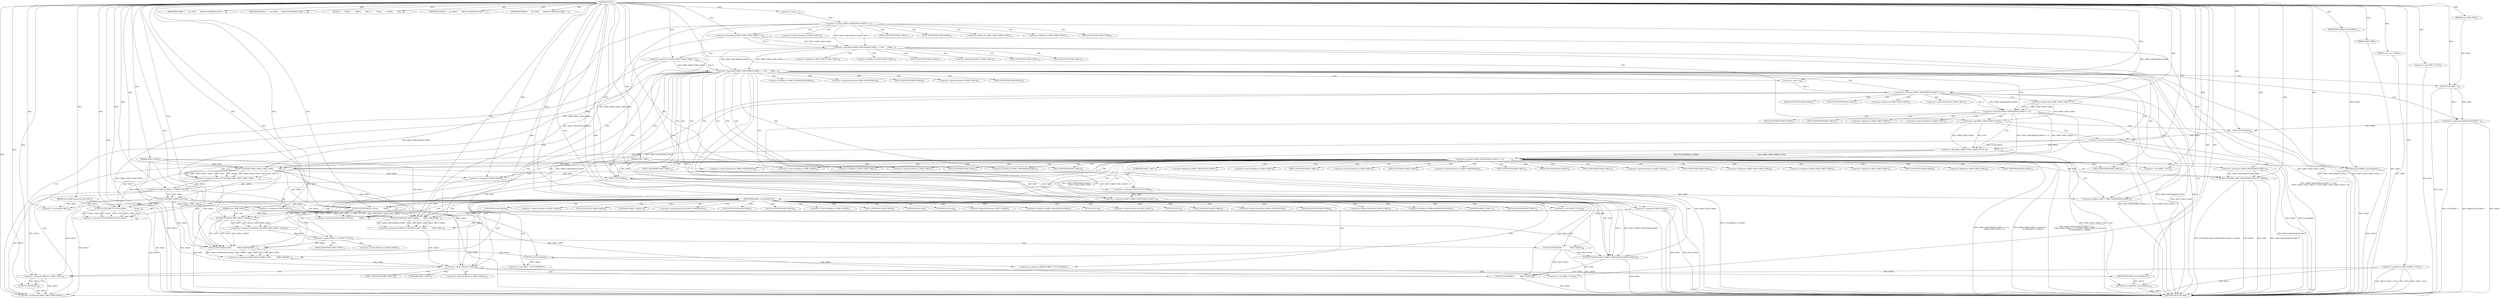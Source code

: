 digraph "FUN1" {  
"8" [label = <(METHOD,FUN1)<SUB>1</SUB>> ]
"294" [label = <(METHOD_RETURN,VAR1)<SUB>1</SUB>> ]
"9" [label = <(PARAM,VAR2 *VAR3)<SUB>1</SUB>> ]
"10" [label = <(PARAM,const VAR4 *VAR5)<SUB>2</SUB>> ]
"11" [label = <(PARAM,const VAR6 *VAR7)<SUB>2</SUB>> ]
"12" [label = <(PARAM,VAR8* VAR9)<SUB>2</SUB>> ]
"13" [label = <(PARAM,const size_t VAR10)<SUB>3</SUB>> ]
"14" [label = <(PARAM,const PSDCompressionType VAR11)<SUB>3</SUB>> ]
"15" [label = <(PARAM,VAR12 *VAR13)<SUB>4</SUB>> ]
"21" [label = <(&lt;operator&gt;.assignment,VAR14=VAR3)<SUB>16</SUB>> ]
"24" [label = <(&lt;operator&gt;.assignment,VAR15=(VAR2 *) NULL)<SUB>17</SUB>> ]
"148" [label = <(&lt;operator&gt;.assignment,VAR17=FUN7(VAR3))<SUB>54</SUB>> ]
"152" [label = <(&lt;operator&gt;.assignment,VAR18=VAR26)<SUB>55</SUB>> ]
"251" [label = <(FUN4,FUN4(VAR3,VAR17+VAR9-&gt;VAR19[VAR10].VAR27-2,VAR43))<SUB>94</SUB>> ]
"285" [label = <(&lt;operator&gt;.assignment,VAR9-&gt;VAR15.VAR3=VAR15)<SUB>102</SUB>> ]
"292" [label = <(RETURN,return(VAR18);,return(VAR18);)<SUB>103</SUB>> ]
"30" [label = <(&lt;operator&gt;.logicalAnd,(VAR9-&gt;VAR19[VAR10].VAR20 &lt; -1) &amp;&amp;
      (VAR9-...)<SUB>18</SUB>> ]
"156" [label = <(IDENTIFIER,VAR11,switch(VAR11))<SUB>56</SUB>> ]
"266" [label = <(&lt;operator&gt;.equals,VAR18 == VAR26)<SUB>95</SUB>> ]
"293" [label = <(IDENTIFIER,VAR18,return(VAR18);)<SUB>103</SUB>> ]
"26" [label = <(&lt;operator&gt;.cast,(VAR2 *) NULL)<SUB>17</SUB>> ]
"62" [label = <(&lt;operator&gt;.assignment,VAR24=FUN2(VAR5,&quot;&quot;))<SUB>25</SUB>> ]
"114" [label = <(&lt;operator&gt;.assignment,VAR15=FUN5(VAR3,VAR9-&gt;VAR15.VAR21.VAR22,
      ...)<SUB>45</SUB>> ]
"150" [label = <(FUN7,FUN7(VAR3))<SUB>54</SUB>> ]
"159" [label = <(IDENTIFIER,VAR31,{
    case VAR31:
      VAR18=FUN8(VAR14,VAR7-&gt;...)<SUB>58</SUB>> ]
"160" [label = <(&lt;operator&gt;.assignment,VAR18=FUN8(VAR14,VAR7-&gt;VAR32,
        VAR9-&gt;VAR...)<SUB>59</SUB>> ]
"177" [label = <(IDENTIFIER,VAR33,{
    case VAR31:
      VAR18=FUN8(VAR14,VAR7-&gt;...)<SUB>62</SUB>> ]
"178" [label = <(BLOCK,{
        VAR16
          *VAR34;

        VAR3...,{
        VAR16
          *VAR34;

        VAR3...)<SUB>63</SUB>> ]
"223" [label = <(IDENTIFIER,VAR38,{
    case VAR31:
      VAR18=FUN8(VAR14,VAR7-&gt;...)<SUB>76</SUB>> ]
"225" [label = <(IDENTIFIER,VAR39,{
    case VAR31:
      VAR18=FUN8(VAR14,VAR7-&gt;...)<SUB>77</SUB>> ]
"226" [label = <(&lt;operator&gt;.cast,(void) FUN14(VAR13,FUN15(),
          VAR41,&quot;&quot;,...)<SUB>83</SUB>> ]
"239" [label = <(&lt;operator&gt;.cast,(void) FUN14(VAR13,FUN15(),VAR42,
        &quot;&quot;,&quot;&quot;...)<SUB>89</SUB>> ]
"253" [label = <(&lt;operator&gt;.subtraction,VAR17+VAR9-&gt;VAR19[VAR10].VAR27-2)<SUB>94</SUB>> ]
"279" [label = <(FUN10,FUN10(VAR44,&quot;&quot;,
        VAR3-&gt;VAR37))<SUB>99</SUB>> ]
"31" [label = <(&lt;operator&gt;.logicalAnd,(VAR9-&gt;VAR19[VAR10].VAR20 &lt; -1) &amp;&amp;
      (VAR9-...)<SUB>18</SUB>> ]
"51" [label = <(&lt;operator&gt;.greaterThan,VAR9-&gt;VAR15.VAR21.VAR23 &gt; 0)<SUB>19</SUB>> ]
"68" [label = <(&lt;operator&gt;.logicalOr,(VAR9-&gt;VAR19[VAR10].VAR20 != -2) ||
           ...)<SUB>26</SUB>> ]
"135" [label = <(&lt;operator&gt;.notEquals,VAR15 != (VAR2 *) NULL)<SUB>47</SUB>> ]
"180" [label = <(&lt;operator&gt;.assignment,VAR34=FUN9(VAR14,VAR7,VAR14-&gt;VAR35))<SUB>67</SUB>> ]
"201" [label = <(&lt;operator&gt;.assignment,VAR18=FUN11(VAR14,VAR7,
          VAR9-&gt;VAR19[V...)<SUB>71</SUB>> ]
"215" [label = <(&lt;operator&gt;.assignment,VAR34=(VAR16 *) FUN12(VAR34))<SUB>73</SUB>> ]
"254" [label = <(&lt;operator&gt;.addition,VAR17+VAR9-&gt;VAR19[VAR10].VAR27)<SUB>94</SUB>> ]
"271" [label = <(&lt;operator&gt;.notEquals,VAR15 != (VAR2 *) NULL)<SUB>97</SUB>> ]
"32" [label = <(&lt;operator&gt;.lessThan,VAR9-&gt;VAR19[VAR10].VAR20 &lt; -1)<SUB>18</SUB>> ]
"42" [label = <(&lt;operator&gt;.greaterThan,VAR9-&gt;VAR15.VAR21.VAR22 &gt; 0)<SUB>19</SUB>> ]
"64" [label = <(FUN2,FUN2(VAR5,&quot;&quot;))<SUB>25</SUB>> ]
"100" [label = <(FUN4,FUN4(VAR3,VAR9-&gt;VAR19[VAR10].VAR27-2,VAR28))<SUB>32</SUB>> ]
"112" [label = <(RETURN,return(VAR29);,return(VAR29);)<SUB>34</SUB>> ]
"116" [label = <(FUN5,FUN5(VAR3,VAR9-&gt;VAR15.VAR21.VAR22,
         VAR...)<SUB>45</SUB>> ]
"141" [label = <(FUN6,FUN6(VAR15,VAR30,VAR13))<SUB>49</SUB>> ]
"145" [label = <(&lt;operator&gt;.assignment,VAR14=VAR15)<SUB>50</SUB>> ]
"162" [label = <(FUN8,FUN8(VAR14,VAR7-&gt;VAR32,
        VAR9-&gt;VAR19[VAR...)<SUB>59</SUB>> ]
"189" [label = <(&lt;operator&gt;.equals,VAR34 == (VAR16 *) NULL)<SUB>68</SUB>> ]
"228" [label = <(FUN14,FUN14(VAR13,FUN15(),
          VAR41,&quot;&quot;,
      ...)<SUB>83</SUB>> ]
"241" [label = <(FUN14,FUN14(VAR13,FUN15(),VAR42,
        &quot;&quot;,&quot;&quot;,(doubl...)<SUB>89</SUB>> ]
"277" [label = <(FUN16,FUN16(VAR15))<SUB>98</SUB>> ]
"40" [label = <(&lt;operator&gt;.minus,-1)<SUB>18</SUB>> ]
"69" [label = <(&lt;operator&gt;.logicalOr,(VAR9-&gt;VAR19[VAR10].VAR20 != -2) ||
           ...)<SUB>26</SUB>> ]
"87" [label = <(&lt;operator&gt;.logicalAnd,(VAR9-&gt;VAR15.VAR25 &amp; 0x02) &amp;&amp;
            (FUN3...)<SUB>27</SUB>> ]
"113" [label = <(IDENTIFIER,VAR29,return(VAR29);)<SUB>34</SUB>> ]
"137" [label = <(&lt;operator&gt;.cast,(VAR2 *) NULL)<SUB>47</SUB>> ]
"182" [label = <(FUN9,FUN9(VAR14,VAR7,VAR14-&gt;VAR35))<SUB>67</SUB>> ]
"195" [label = <(FUN10,FUN10(VAR36,&quot;&quot;,
            VAR3-&gt;VAR37))<SUB>69</SUB>> ]
"203" [label = <(FUN11,FUN11(VAR14,VAR7,
          VAR9-&gt;VAR19[VAR10]....)<SUB>71</SUB>> ]
"217" [label = <(&lt;operator&gt;.cast,(VAR16 *) FUN12(VAR34))<SUB>73</SUB>> ]
"247" [label = <(&lt;operator&gt;.cast,(double) VAR11)<SUB>90</SUB>> ]
"273" [label = <(&lt;operator&gt;.cast,(VAR2 *) NULL)<SUB>97</SUB>> ]
"70" [label = <(&lt;operator&gt;.notEquals,VAR9-&gt;VAR19[VAR10].VAR20 != -2)<SUB>26</SUB>> ]
"80" [label = <(&lt;operator&gt;.greaterThan,VAR9-&gt;VAR15.VAR25 &gt; 2)<SUB>27</SUB>> ]
"88" [label = <(&lt;operator&gt;.and,VAR9-&gt;VAR15.VAR25 &amp; 0x02)<SUB>27</SUB>> ]
"95" [label = <(&lt;operator&gt;.equals,FUN3(VAR24) == VAR26)<SUB>28</SUB>> ]
"102" [label = <(&lt;operator&gt;.subtraction,VAR9-&gt;VAR19[VAR10].VAR27-2)<SUB>32</SUB>> ]
"191" [label = <(&lt;operator&gt;.cast,(VAR16 *) NULL)<SUB>68</SUB>> ]
"219" [label = <(FUN12,FUN12(VAR34))<SUB>73</SUB>> ]
"78" [label = <(&lt;operator&gt;.minus,-2)<SUB>26</SUB>> ]
"96" [label = <(FUN3,FUN3(VAR24))<SUB>28</SUB>> ]
"286" [label = <(&lt;operator&gt;.fieldAccess,VAR9-&gt;VAR15.VAR3)<SUB>102</SUB>> ]
"287" [label = <(&lt;operator&gt;.indirectFieldAccess,VAR9-&gt;VAR15)<SUB>102</SUB>> ]
"290" [label = <(FIELD_IDENTIFIER,VAR3,VAR3)<SUB>102</SUB>> ]
"52" [label = <(&lt;operator&gt;.fieldAccess,VAR9-&gt;VAR15.VAR21.VAR23)<SUB>19</SUB>> ]
"227" [label = <(UNKNOWN,void,void)<SUB>83</SUB>> ]
"240" [label = <(UNKNOWN,void,void)<SUB>89</SUB>> ]
"256" [label = <(&lt;operator&gt;.fieldAccess,VAR9-&gt;VAR19[VAR10].VAR27)<SUB>94</SUB>> ]
"282" [label = <(&lt;operator&gt;.indirectFieldAccess,VAR3-&gt;VAR37)<SUB>100</SUB>> ]
"289" [label = <(FIELD_IDENTIFIER,VAR15,VAR15)<SUB>102</SUB>> ]
"43" [label = <(&lt;operator&gt;.fieldAccess,VAR9-&gt;VAR15.VAR21.VAR22)<SUB>19</SUB>> ]
"53" [label = <(&lt;operator&gt;.fieldAccess,VAR9-&gt;VAR15.VAR21)<SUB>19</SUB>> ]
"58" [label = <(FIELD_IDENTIFIER,VAR23,VAR23)<SUB>19</SUB>> ]
"118" [label = <(&lt;operator&gt;.fieldAccess,VAR9-&gt;VAR15.VAR21.VAR22)<SUB>45</SUB>> ]
"125" [label = <(&lt;operator&gt;.fieldAccess,VAR9-&gt;VAR15.VAR21.VAR23)<SUB>46</SUB>> ]
"164" [label = <(&lt;operator&gt;.indirectFieldAccess,VAR7-&gt;VAR32)<SUB>59</SUB>> ]
"167" [label = <(&lt;operator&gt;.fieldAccess,VAR9-&gt;VAR19[VAR10].VAR20)<SUB>60</SUB>> ]
"230" [label = <(FUN15,FUN15())<SUB>83</SUB>> ]
"234" [label = <(&lt;operator&gt;.indirectFieldAccess,VAR3-&gt;VAR37)<SUB>85</SUB>> ]
"243" [label = <(FUN15,FUN15())<SUB>89</SUB>> ]
"257" [label = <(&lt;operator&gt;.indirectIndexAccess,VAR9-&gt;VAR19[VAR10])<SUB>94</SUB>> ]
"262" [label = <(FIELD_IDENTIFIER,VAR27,VAR27)<SUB>94</SUB>> ]
"284" [label = <(FIELD_IDENTIFIER,VAR37,VAR37)<SUB>100</SUB>> ]
"44" [label = <(&lt;operator&gt;.fieldAccess,VAR9-&gt;VAR15.VAR21)<SUB>19</SUB>> ]
"49" [label = <(FIELD_IDENTIFIER,VAR22,VAR22)<SUB>19</SUB>> ]
"54" [label = <(&lt;operator&gt;.indirectFieldAccess,VAR9-&gt;VAR15)<SUB>19</SUB>> ]
"57" [label = <(FIELD_IDENTIFIER,VAR21,VAR21)<SUB>19</SUB>> ]
"119" [label = <(&lt;operator&gt;.fieldAccess,VAR9-&gt;VAR15.VAR21)<SUB>45</SUB>> ]
"124" [label = <(FIELD_IDENTIFIER,VAR22,VAR22)<SUB>45</SUB>> ]
"126" [label = <(&lt;operator&gt;.fieldAccess,VAR9-&gt;VAR15.VAR21)<SUB>46</SUB>> ]
"131" [label = <(FIELD_IDENTIFIER,VAR23,VAR23)<SUB>46</SUB>> ]
"138" [label = <(UNKNOWN,VAR2 *,VAR2 *)<SUB>47</SUB>> ]
"166" [label = <(FIELD_IDENTIFIER,VAR32,VAR32)<SUB>59</SUB>> ]
"168" [label = <(&lt;operator&gt;.indirectIndexAccess,VAR9-&gt;VAR19[VAR10])<SUB>60</SUB>> ]
"173" [label = <(FIELD_IDENTIFIER,VAR20,VAR20)<SUB>60</SUB>> ]
"185" [label = <(&lt;operator&gt;.indirectFieldAccess,VAR14-&gt;VAR35)<SUB>67</SUB>> ]
"206" [label = <(&lt;operator&gt;.fieldAccess,VAR9-&gt;VAR19[VAR10].VAR20)<SUB>72</SUB>> ]
"218" [label = <(UNKNOWN,VAR16 *,VAR16 *)<SUB>73</SUB>> ]
"236" [label = <(FIELD_IDENTIFIER,VAR37,VAR37)<SUB>85</SUB>> ]
"248" [label = <(UNKNOWN,double,double)<SUB>90</SUB>> ]
"258" [label = <(&lt;operator&gt;.indirectFieldAccess,VAR9-&gt;VAR19)<SUB>94</SUB>> ]
"274" [label = <(UNKNOWN,VAR2 *,VAR2 *)<SUB>97</SUB>> ]
"45" [label = <(&lt;operator&gt;.indirectFieldAccess,VAR9-&gt;VAR15)<SUB>19</SUB>> ]
"48" [label = <(FIELD_IDENTIFIER,VAR21,VAR21)<SUB>19</SUB>> ]
"56" [label = <(FIELD_IDENTIFIER,VAR15,VAR15)<SUB>19</SUB>> ]
"71" [label = <(&lt;operator&gt;.fieldAccess,VAR9-&gt;VAR19[VAR10].VAR20)<SUB>26</SUB>> ]
"81" [label = <(&lt;operator&gt;.fieldAccess,VAR9-&gt;VAR15.VAR25)<SUB>27</SUB>> ]
"89" [label = <(&lt;operator&gt;.fieldAccess,VAR9-&gt;VAR15.VAR25)<SUB>27</SUB>> ]
"103" [label = <(&lt;operator&gt;.fieldAccess,VAR9-&gt;VAR19[VAR10].VAR27)<SUB>32</SUB>> ]
"120" [label = <(&lt;operator&gt;.indirectFieldAccess,VAR9-&gt;VAR15)<SUB>45</SUB>> ]
"123" [label = <(FIELD_IDENTIFIER,VAR21,VAR21)<SUB>45</SUB>> ]
"127" [label = <(&lt;operator&gt;.indirectFieldAccess,VAR9-&gt;VAR15)<SUB>46</SUB>> ]
"130" [label = <(FIELD_IDENTIFIER,VAR21,VAR21)<SUB>46</SUB>> ]
"169" [label = <(&lt;operator&gt;.indirectFieldAccess,VAR9-&gt;VAR19)<SUB>60</SUB>> ]
"187" [label = <(FIELD_IDENTIFIER,VAR35,VAR35)<SUB>67</SUB>> ]
"192" [label = <(UNKNOWN,VAR16 *,VAR16 *)<SUB>68</SUB>> ]
"198" [label = <(&lt;operator&gt;.indirectFieldAccess,VAR3-&gt;VAR37)<SUB>70</SUB>> ]
"207" [label = <(&lt;operator&gt;.indirectIndexAccess,VAR9-&gt;VAR19[VAR10])<SUB>72</SUB>> ]
"212" [label = <(FIELD_IDENTIFIER,VAR20,VAR20)<SUB>72</SUB>> ]
"260" [label = <(FIELD_IDENTIFIER,VAR19,VAR19)<SUB>94</SUB>> ]
"47" [label = <(FIELD_IDENTIFIER,VAR15,VAR15)<SUB>19</SUB>> ]
"72" [label = <(&lt;operator&gt;.indirectIndexAccess,VAR9-&gt;VAR19[VAR10])<SUB>26</SUB>> ]
"77" [label = <(FIELD_IDENTIFIER,VAR20,VAR20)<SUB>26</SUB>> ]
"82" [label = <(&lt;operator&gt;.indirectFieldAccess,VAR9-&gt;VAR15)<SUB>27</SUB>> ]
"85" [label = <(FIELD_IDENTIFIER,VAR25,VAR25)<SUB>27</SUB>> ]
"90" [label = <(&lt;operator&gt;.indirectFieldAccess,VAR9-&gt;VAR15)<SUB>27</SUB>> ]
"93" [label = <(FIELD_IDENTIFIER,VAR25,VAR25)<SUB>27</SUB>> ]
"104" [label = <(&lt;operator&gt;.indirectIndexAccess,VAR9-&gt;VAR19[VAR10])<SUB>32</SUB>> ]
"109" [label = <(FIELD_IDENTIFIER,VAR27,VAR27)<SUB>32</SUB>> ]
"122" [label = <(FIELD_IDENTIFIER,VAR15,VAR15)<SUB>45</SUB>> ]
"129" [label = <(FIELD_IDENTIFIER,VAR15,VAR15)<SUB>46</SUB>> ]
"171" [label = <(FIELD_IDENTIFIER,VAR19,VAR19)<SUB>60</SUB>> ]
"200" [label = <(FIELD_IDENTIFIER,VAR37,VAR37)<SUB>70</SUB>> ]
"208" [label = <(&lt;operator&gt;.indirectFieldAccess,VAR9-&gt;VAR19)<SUB>72</SUB>> ]
"73" [label = <(&lt;operator&gt;.indirectFieldAccess,VAR9-&gt;VAR19)<SUB>26</SUB>> ]
"84" [label = <(FIELD_IDENTIFIER,VAR15,VAR15)<SUB>27</SUB>> ]
"92" [label = <(FIELD_IDENTIFIER,VAR15,VAR15)<SUB>27</SUB>> ]
"105" [label = <(&lt;operator&gt;.indirectFieldAccess,VAR9-&gt;VAR19)<SUB>32</SUB>> ]
"210" [label = <(FIELD_IDENTIFIER,VAR19,VAR19)<SUB>72</SUB>> ]
"75" [label = <(FIELD_IDENTIFIER,VAR19,VAR19)<SUB>26</SUB>> ]
"107" [label = <(FIELD_IDENTIFIER,VAR19,VAR19)<SUB>32</SUB>> ]
  "112" -> "294"  [ label = "DDG: &lt;RET&gt;"] 
  "292" -> "294"  [ label = "DDG: &lt;RET&gt;"] 
  "11" -> "294"  [ label = "DDG: VAR7"] 
  "12" -> "294"  [ label = "DDG: VAR9"] 
  "13" -> "294"  [ label = "DDG: VAR10"] 
  "14" -> "294"  [ label = "DDG: VAR11"] 
  "15" -> "294"  [ label = "DDG: VAR13"] 
  "21" -> "294"  [ label = "DDG: VAR14"] 
  "21" -> "294"  [ label = "DDG: VAR14=VAR3"] 
  "24" -> "294"  [ label = "DDG: VAR15"] 
  "26" -> "294"  [ label = "DDG: NULL"] 
  "24" -> "294"  [ label = "DDG: (VAR2 *) NULL"] 
  "24" -> "294"  [ label = "DDG: VAR15=(VAR2 *) NULL"] 
  "32" -> "294"  [ label = "DDG: -1"] 
  "31" -> "294"  [ label = "DDG: VAR9-&gt;VAR19[VAR10].VAR20 &lt; -1"] 
  "42" -> "294"  [ label = "DDG: VAR9-&gt;VAR15.VAR21.VAR22"] 
  "31" -> "294"  [ label = "DDG: VAR9-&gt;VAR15.VAR21.VAR22 &gt; 0"] 
  "30" -> "294"  [ label = "DDG: (VAR9-&gt;VAR19[VAR10].VAR20 &lt; -1) &amp;&amp;
      (VAR9-&gt;VAR15.VAR21.VAR22 &gt; 0)"] 
  "51" -> "294"  [ label = "DDG: VAR9-&gt;VAR15.VAR21.VAR23"] 
  "30" -> "294"  [ label = "DDG: VAR9-&gt;VAR15.VAR21.VAR23 &gt; 0"] 
  "30" -> "294"  [ label = "DDG: (VAR9-&gt;VAR19[VAR10].VAR20 &lt; -1) &amp;&amp;
      (VAR9-&gt;VAR15.VAR21.VAR22 &gt; 0) &amp;&amp; (VAR9-&gt;VAR15.VAR21.VAR23 &gt; 0)"] 
  "62" -> "294"  [ label = "DDG: VAR24"] 
  "64" -> "294"  [ label = "DDG: VAR5"] 
  "62" -> "294"  [ label = "DDG: FUN2(VAR5,&quot;&quot;)"] 
  "62" -> "294"  [ label = "DDG: VAR24=FUN2(VAR5,&quot;&quot;)"] 
  "70" -> "294"  [ label = "DDG: VAR9-&gt;VAR19[VAR10].VAR20"] 
  "70" -> "294"  [ label = "DDG: -2"] 
  "69" -> "294"  [ label = "DDG: VAR9-&gt;VAR19[VAR10].VAR20 != -2"] 
  "80" -> "294"  [ label = "DDG: VAR9-&gt;VAR15.VAR25"] 
  "69" -> "294"  [ label = "DDG: VAR9-&gt;VAR15.VAR25 &gt; 2"] 
  "68" -> "294"  [ label = "DDG: (VAR9-&gt;VAR19[VAR10].VAR20 != -2) ||
           (VAR9-&gt;VAR15.VAR25 &gt; 2)"] 
  "88" -> "294"  [ label = "DDG: VAR9-&gt;VAR15.VAR25"] 
  "87" -> "294"  [ label = "DDG: VAR9-&gt;VAR15.VAR25 &amp; 0x02"] 
  "96" -> "294"  [ label = "DDG: VAR24"] 
  "95" -> "294"  [ label = "DDG: FUN3(VAR24)"] 
  "95" -> "294"  [ label = "DDG: VAR26"] 
  "87" -> "294"  [ label = "DDG: FUN3(VAR24) == VAR26"] 
  "68" -> "294"  [ label = "DDG: (VAR9-&gt;VAR15.VAR25 &amp; 0x02) &amp;&amp;
            (FUN3(VAR24) == VAR26)"] 
  "68" -> "294"  [ label = "DDG: (VAR9-&gt;VAR19[VAR10].VAR20 != -2) ||
           (VAR9-&gt;VAR15.VAR25 &gt; 2) || ((VAR9-&gt;VAR15.VAR25 &amp; 0x02) &amp;&amp;
            (FUN3(VAR24) == VAR26))"] 
  "100" -> "294"  [ label = "DDG: VAR3"] 
  "102" -> "294"  [ label = "DDG: VAR9-&gt;VAR19[VAR10].VAR27"] 
  "100" -> "294"  [ label = "DDG: VAR9-&gt;VAR19[VAR10].VAR27-2"] 
  "100" -> "294"  [ label = "DDG: FUN4(VAR3,VAR9-&gt;VAR19[VAR10].VAR27-2,VAR28)"] 
  "251" -> "294"  [ label = "DDG: VAR43"] 
  "241" -> "294"  [ label = "DDG: VAR42"] 
  "228" -> "294"  [ label = "DDG: VAR41"] 
  "195" -> "294"  [ label = "DDG: VAR36"] 
  "141" -> "294"  [ label = "DDG: VAR30"] 
  "279" -> "294"  [ label = "DDG: VAR44"] 
  "100" -> "294"  [ label = "DDG: VAR28"] 
  "8" -> "9"  [ label = "DDG: "] 
  "8" -> "10"  [ label = "DDG: "] 
  "8" -> "11"  [ label = "DDG: "] 
  "8" -> "12"  [ label = "DDG: "] 
  "8" -> "13"  [ label = "DDG: "] 
  "8" -> "14"  [ label = "DDG: "] 
  "8" -> "15"  [ label = "DDG: "] 
  "9" -> "21"  [ label = "DDG: VAR3"] 
  "8" -> "21"  [ label = "DDG: "] 
  "8" -> "24"  [ label = "DDG: "] 
  "150" -> "148"  [ label = "DDG: VAR3"] 
  "116" -> "152"  [ label = "DDG: VAR26"] 
  "8" -> "152"  [ label = "DDG: "] 
  "24" -> "285"  [ label = "DDG: VAR15"] 
  "135" -> "285"  [ label = "DDG: VAR15"] 
  "271" -> "285"  [ label = "DDG: VAR15"] 
  "277" -> "285"  [ label = "DDG: VAR15"] 
  "8" -> "285"  [ label = "DDG: "] 
  "141" -> "285"  [ label = "DDG: VAR15"] 
  "293" -> "292"  [ label = "DDG: VAR18"] 
  "8" -> "156"  [ label = "DDG: "] 
  "150" -> "251"  [ label = "DDG: VAR3"] 
  "228" -> "251"  [ label = "DDG: VAR3-&gt;VAR37"] 
  "195" -> "251"  [ label = "DDG: VAR3-&gt;VAR37"] 
  "8" -> "251"  [ label = "DDG: "] 
  "253" -> "251"  [ label = "DDG: VAR17+VAR9-&gt;VAR19[VAR10].VAR27"] 
  "253" -> "251"  [ label = "DDG: 2"] 
  "266" -> "293"  [ label = "DDG: VAR18"] 
  "8" -> "293"  [ label = "DDG: "] 
  "8" -> "26"  [ label = "DDG: "] 
  "31" -> "30"  [ label = "DDG: VAR9-&gt;VAR19[VAR10].VAR20 &lt; -1"] 
  "31" -> "30"  [ label = "DDG: VAR9-&gt;VAR15.VAR21.VAR22 &gt; 0"] 
  "51" -> "30"  [ label = "DDG: VAR9-&gt;VAR15.VAR21.VAR23"] 
  "51" -> "30"  [ label = "DDG: 0"] 
  "64" -> "62"  [ label = "DDG: VAR5"] 
  "64" -> "62"  [ label = "DDG: &quot;&quot;"] 
  "116" -> "114"  [ label = "DDG: VAR13"] 
  "116" -> "114"  [ label = "DDG: VAR9-&gt;VAR15.VAR21.VAR23"] 
  "116" -> "114"  [ label = "DDG: VAR3"] 
  "116" -> "114"  [ label = "DDG: VAR26"] 
  "116" -> "114"  [ label = "DDG: VAR9-&gt;VAR15.VAR21.VAR22"] 
  "116" -> "150"  [ label = "DDG: VAR3"] 
  "8" -> "150"  [ label = "DDG: "] 
  "9" -> "150"  [ label = "DDG: VAR3"] 
  "8" -> "159"  [ label = "DDG: "] 
  "162" -> "160"  [ label = "DDG: VAR14"] 
  "162" -> "160"  [ label = "DDG: VAR7-&gt;VAR32"] 
  "162" -> "160"  [ label = "DDG: VAR9-&gt;VAR19[VAR10].VAR20"] 
  "162" -> "160"  [ label = "DDG: VAR13"] 
  "8" -> "177"  [ label = "DDG: "] 
  "8" -> "178"  [ label = "DDG: "] 
  "8" -> "223"  [ label = "DDG: "] 
  "8" -> "225"  [ label = "DDG: "] 
  "228" -> "226"  [ label = "DDG: &quot;&quot;"] 
  "228" -> "226"  [ label = "DDG: FUN15()"] 
  "228" -> "226"  [ label = "DDG: VAR41"] 
  "228" -> "226"  [ label = "DDG: VAR13"] 
  "228" -> "226"  [ label = "DDG: VAR3-&gt;VAR37"] 
  "241" -> "239"  [ label = "DDG: VAR42"] 
  "241" -> "239"  [ label = "DDG: FUN15()"] 
  "241" -> "239"  [ label = "DDG: VAR13"] 
  "241" -> "239"  [ label = "DDG: &quot;&quot;"] 
  "241" -> "239"  [ label = "DDG: (double) VAR11"] 
  "148" -> "253"  [ label = "DDG: VAR17"] 
  "8" -> "253"  [ label = "DDG: "] 
  "152" -> "266"  [ label = "DDG: VAR18"] 
  "201" -> "266"  [ label = "DDG: VAR18"] 
  "160" -> "266"  [ label = "DDG: VAR18"] 
  "8" -> "266"  [ label = "DDG: "] 
  "116" -> "266"  [ label = "DDG: VAR26"] 
  "32" -> "31"  [ label = "DDG: VAR9-&gt;VAR19[VAR10].VAR20"] 
  "32" -> "31"  [ label = "DDG: -1"] 
  "42" -> "31"  [ label = "DDG: VAR9-&gt;VAR15.VAR21.VAR22"] 
  "42" -> "31"  [ label = "DDG: 0"] 
  "8" -> "51"  [ label = "DDG: "] 
  "182" -> "180"  [ label = "DDG: VAR14"] 
  "182" -> "180"  [ label = "DDG: VAR7"] 
  "182" -> "180"  [ label = "DDG: VAR14-&gt;VAR35"] 
  "203" -> "201"  [ label = "DDG: VAR34"] 
  "203" -> "201"  [ label = "DDG: VAR14"] 
  "203" -> "201"  [ label = "DDG: VAR7"] 
  "203" -> "201"  [ label = "DDG: VAR13"] 
  "203" -> "201"  [ label = "DDG: VAR9-&gt;VAR19[VAR10].VAR20"] 
  "219" -> "215"  [ label = "DDG: VAR34"] 
  "148" -> "254"  [ label = "DDG: VAR17"] 
  "8" -> "254"  [ label = "DDG: "] 
  "8" -> "279"  [ label = "DDG: "] 
  "228" -> "279"  [ label = "DDG: VAR3-&gt;VAR37"] 
  "195" -> "279"  [ label = "DDG: VAR3-&gt;VAR37"] 
  "251" -> "279"  [ label = "DDG: VAR3"] 
  "40" -> "32"  [ label = "DDG: 1"] 
  "8" -> "42"  [ label = "DDG: "] 
  "10" -> "64"  [ label = "DDG: VAR5"] 
  "8" -> "64"  [ label = "DDG: "] 
  "69" -> "68"  [ label = "DDG: VAR9-&gt;VAR19[VAR10].VAR20 != -2"] 
  "69" -> "68"  [ label = "DDG: VAR9-&gt;VAR15.VAR25 &gt; 2"] 
  "87" -> "68"  [ label = "DDG: VAR9-&gt;VAR15.VAR25 &amp; 0x02"] 
  "87" -> "68"  [ label = "DDG: FUN3(VAR24) == VAR26"] 
  "113" -> "112"  [ label = "DDG: VAR29"] 
  "8" -> "112"  [ label = "DDG: "] 
  "8" -> "116"  [ label = "DDG: "] 
  "9" -> "116"  [ label = "DDG: VAR3"] 
  "42" -> "116"  [ label = "DDG: VAR9-&gt;VAR15.VAR21.VAR22"] 
  "51" -> "116"  [ label = "DDG: VAR9-&gt;VAR15.VAR21.VAR23"] 
  "95" -> "116"  [ label = "DDG: VAR26"] 
  "15" -> "116"  [ label = "DDG: VAR13"] 
  "114" -> "135"  [ label = "DDG: VAR15"] 
  "8" -> "135"  [ label = "DDG: "] 
  "141" -> "145"  [ label = "DDG: VAR15"] 
  "8" -> "145"  [ label = "DDG: "] 
  "21" -> "162"  [ label = "DDG: VAR14"] 
  "145" -> "162"  [ label = "DDG: VAR14"] 
  "8" -> "162"  [ label = "DDG: "] 
  "11" -> "162"  [ label = "DDG: VAR7"] 
  "32" -> "162"  [ label = "DDG: VAR9-&gt;VAR19[VAR10].VAR20"] 
  "70" -> "162"  [ label = "DDG: VAR9-&gt;VAR19[VAR10].VAR20"] 
  "15" -> "162"  [ label = "DDG: VAR13"] 
  "116" -> "162"  [ label = "DDG: VAR13"] 
  "141" -> "162"  [ label = "DDG: VAR13"] 
  "15" -> "228"  [ label = "DDG: VAR13"] 
  "116" -> "228"  [ label = "DDG: VAR13"] 
  "141" -> "228"  [ label = "DDG: VAR13"] 
  "8" -> "228"  [ label = "DDG: "] 
  "150" -> "228"  [ label = "DDG: VAR3"] 
  "15" -> "241"  [ label = "DDG: VAR13"] 
  "116" -> "241"  [ label = "DDG: VAR13"] 
  "141" -> "241"  [ label = "DDG: VAR13"] 
  "8" -> "241"  [ label = "DDG: "] 
  "14" -> "241"  [ label = "DDG: VAR11"] 
  "24" -> "271"  [ label = "DDG: VAR15"] 
  "135" -> "271"  [ label = "DDG: VAR15"] 
  "8" -> "271"  [ label = "DDG: "] 
  "141" -> "271"  [ label = "DDG: VAR15"] 
  "8" -> "40"  [ label = "DDG: "] 
  "70" -> "69"  [ label = "DDG: VAR9-&gt;VAR19[VAR10].VAR20"] 
  "70" -> "69"  [ label = "DDG: -2"] 
  "80" -> "69"  [ label = "DDG: VAR9-&gt;VAR15.VAR25"] 
  "80" -> "69"  [ label = "DDG: 2"] 
  "88" -> "87"  [ label = "DDG: VAR9-&gt;VAR15.VAR25"] 
  "88" -> "87"  [ label = "DDG: 0x02"] 
  "95" -> "87"  [ label = "DDG: FUN3(VAR24)"] 
  "95" -> "87"  [ label = "DDG: VAR26"] 
  "8" -> "100"  [ label = "DDG: "] 
  "9" -> "100"  [ label = "DDG: VAR3"] 
  "102" -> "100"  [ label = "DDG: VAR9-&gt;VAR19[VAR10].VAR27"] 
  "102" -> "100"  [ label = "DDG: 2"] 
  "8" -> "113"  [ label = "DDG: "] 
  "8" -> "137"  [ label = "DDG: "] 
  "135" -> "141"  [ label = "DDG: VAR15"] 
  "8" -> "141"  [ label = "DDG: "] 
  "116" -> "141"  [ label = "DDG: VAR13"] 
  "21" -> "182"  [ label = "DDG: VAR14"] 
  "145" -> "182"  [ label = "DDG: VAR14"] 
  "8" -> "182"  [ label = "DDG: "] 
  "11" -> "182"  [ label = "DDG: VAR7"] 
  "180" -> "189"  [ label = "DDG: VAR34"] 
  "8" -> "189"  [ label = "DDG: "] 
  "182" -> "203"  [ label = "DDG: VAR14"] 
  "182" -> "203"  [ label = "DDG: VAR14-&gt;VAR35"] 
  "8" -> "203"  [ label = "DDG: "] 
  "182" -> "203"  [ label = "DDG: VAR7"] 
  "32" -> "203"  [ label = "DDG: VAR9-&gt;VAR19[VAR10].VAR20"] 
  "70" -> "203"  [ label = "DDG: VAR9-&gt;VAR19[VAR10].VAR20"] 
  "189" -> "203"  [ label = "DDG: VAR34"] 
  "15" -> "203"  [ label = "DDG: VAR13"] 
  "116" -> "203"  [ label = "DDG: VAR13"] 
  "141" -> "203"  [ label = "DDG: VAR13"] 
  "219" -> "217"  [ label = "DDG: VAR34"] 
  "14" -> "247"  [ label = "DDG: VAR11"] 
  "8" -> "247"  [ label = "DDG: "] 
  "8" -> "273"  [ label = "DDG: "] 
  "271" -> "277"  [ label = "DDG: VAR15"] 
  "8" -> "277"  [ label = "DDG: "] 
  "32" -> "70"  [ label = "DDG: VAR9-&gt;VAR19[VAR10].VAR20"] 
  "78" -> "70"  [ label = "DDG: 2"] 
  "8" -> "80"  [ label = "DDG: "] 
  "80" -> "88"  [ label = "DDG: VAR9-&gt;VAR15.VAR25"] 
  "8" -> "88"  [ label = "DDG: "] 
  "96" -> "95"  [ label = "DDG: VAR24"] 
  "8" -> "95"  [ label = "DDG: "] 
  "8" -> "102"  [ label = "DDG: "] 
  "8" -> "191"  [ label = "DDG: "] 
  "8" -> "195"  [ label = "DDG: "] 
  "150" -> "195"  [ label = "DDG: VAR3"] 
  "203" -> "219"  [ label = "DDG: VAR34"] 
  "8" -> "219"  [ label = "DDG: "] 
  "8" -> "78"  [ label = "DDG: "] 
  "62" -> "96"  [ label = "DDG: VAR24"] 
  "8" -> "96"  [ label = "DDG: "] 
  "30" -> "68"  [ label = "CDG: "] 
  "30" -> "150"  [ label = "CDG: "] 
  "30" -> "292"  [ label = "CDG: "] 
  "30" -> "290"  [ label = "CDG: "] 
  "30" -> "256"  [ label = "CDG: "] 
  "30" -> "262"  [ label = "CDG: "] 
  "30" -> "148"  [ label = "CDG: "] 
  "30" -> "152"  [ label = "CDG: "] 
  "30" -> "258"  [ label = "CDG: "] 
  "30" -> "70"  [ label = "CDG: "] 
  "30" -> "72"  [ label = "CDG: "] 
  "30" -> "260"  [ label = "CDG: "] 
  "30" -> "253"  [ label = "CDG: "] 
  "30" -> "254"  [ label = "CDG: "] 
  "30" -> "71"  [ label = "CDG: "] 
  "30" -> "73"  [ label = "CDG: "] 
  "30" -> "77"  [ label = "CDG: "] 
  "30" -> "64"  [ label = "CDG: "] 
  "30" -> "75"  [ label = "CDG: "] 
  "30" -> "69"  [ label = "CDG: "] 
  "30" -> "257"  [ label = "CDG: "] 
  "30" -> "285"  [ label = "CDG: "] 
  "30" -> "289"  [ label = "CDG: "] 
  "30" -> "286"  [ label = "CDG: "] 
  "30" -> "287"  [ label = "CDG: "] 
  "30" -> "251"  [ label = "CDG: "] 
  "30" -> "156"  [ label = "CDG: "] 
  "30" -> "266"  [ label = "CDG: "] 
  "30" -> "78"  [ label = "CDG: "] 
  "30" -> "62"  [ label = "CDG: "] 
  "156" -> "167"  [ label = "CDG: "] 
  "156" -> "230"  [ label = "CDG: "] 
  "156" -> "192"  [ label = "CDG: "] 
  "156" -> "215"  [ label = "CDG: "] 
  "156" -> "240"  [ label = "CDG: "] 
  "156" -> "226"  [ label = "CDG: "] 
  "156" -> "243"  [ label = "CDG: "] 
  "156" -> "162"  [ label = "CDG: "] 
  "156" -> "168"  [ label = "CDG: "] 
  "156" -> "228"  [ label = "CDG: "] 
  "156" -> "206"  [ label = "CDG: "] 
  "156" -> "247"  [ label = "CDG: "] 
  "156" -> "208"  [ label = "CDG: "] 
  "156" -> "182"  [ label = "CDG: "] 
  "156" -> "201"  [ label = "CDG: "] 
  "156" -> "180"  [ label = "CDG: "] 
  "156" -> "160"  [ label = "CDG: "] 
  "156" -> "236"  [ label = "CDG: "] 
  "156" -> "217"  [ label = "CDG: "] 
  "156" -> "241"  [ label = "CDG: "] 
  "156" -> "227"  [ label = "CDG: "] 
  "156" -> "169"  [ label = "CDG: "] 
  "156" -> "185"  [ label = "CDG: "] 
  "156" -> "189"  [ label = "CDG: "] 
  "156" -> "191"  [ label = "CDG: "] 
  "156" -> "187"  [ label = "CDG: "] 
  "156" -> "173"  [ label = "CDG: "] 
  "156" -> "207"  [ label = "CDG: "] 
  "156" -> "212"  [ label = "CDG: "] 
  "156" -> "164"  [ label = "CDG: "] 
  "156" -> "239"  [ label = "CDG: "] 
  "156" -> "171"  [ label = "CDG: "] 
  "156" -> "166"  [ label = "CDG: "] 
  "156" -> "210"  [ label = "CDG: "] 
  "156" -> "234"  [ label = "CDG: "] 
  "156" -> "248"  [ label = "CDG: "] 
  "156" -> "203"  [ label = "CDG: "] 
  "156" -> "218"  [ label = "CDG: "] 
  "156" -> "219"  [ label = "CDG: "] 
  "266" -> "274"  [ label = "CDG: "] 
  "266" -> "282"  [ label = "CDG: "] 
  "266" -> "273"  [ label = "CDG: "] 
  "266" -> "279"  [ label = "CDG: "] 
  "266" -> "284"  [ label = "CDG: "] 
  "266" -> "271"  [ label = "CDG: "] 
  "31" -> "52"  [ label = "CDG: "] 
  "31" -> "54"  [ label = "CDG: "] 
  "31" -> "53"  [ label = "CDG: "] 
  "31" -> "51"  [ label = "CDG: "] 
  "31" -> "57"  [ label = "CDG: "] 
  "31" -> "56"  [ label = "CDG: "] 
  "31" -> "58"  [ label = "CDG: "] 
  "32" -> "42"  [ label = "CDG: "] 
  "32" -> "48"  [ label = "CDG: "] 
  "32" -> "49"  [ label = "CDG: "] 
  "32" -> "44"  [ label = "CDG: "] 
  "32" -> "43"  [ label = "CDG: "] 
  "32" -> "47"  [ label = "CDG: "] 
  "32" -> "45"  [ label = "CDG: "] 
  "68" -> "120"  [ label = "CDG: "] 
  "68" -> "102"  [ label = "CDG: "] 
  "68" -> "114"  [ label = "CDG: "] 
  "68" -> "150"  [ label = "CDG: "] 
  "68" -> "292"  [ label = "CDG: "] 
  "68" -> "104"  [ label = "CDG: "] 
  "68" -> "290"  [ label = "CDG: "] 
  "68" -> "256"  [ label = "CDG: "] 
  "68" -> "262"  [ label = "CDG: "] 
  "68" -> "112"  [ label = "CDG: "] 
  "68" -> "129"  [ label = "CDG: "] 
  "68" -> "138"  [ label = "CDG: "] 
  "68" -> "148"  [ label = "CDG: "] 
  "68" -> "152"  [ label = "CDG: "] 
  "68" -> "118"  [ label = "CDG: "] 
  "68" -> "100"  [ label = "CDG: "] 
  "68" -> "258"  [ label = "CDG: "] 
  "68" -> "127"  [ label = "CDG: "] 
  "68" -> "116"  [ label = "CDG: "] 
  "68" -> "122"  [ label = "CDG: "] 
  "68" -> "260"  [ label = "CDG: "] 
  "68" -> "123"  [ label = "CDG: "] 
  "68" -> "253"  [ label = "CDG: "] 
  "68" -> "254"  [ label = "CDG: "] 
  "68" -> "135"  [ label = "CDG: "] 
  "68" -> "109"  [ label = "CDG: "] 
  "68" -> "107"  [ label = "CDG: "] 
  "68" -> "131"  [ label = "CDG: "] 
  "68" -> "103"  [ label = "CDG: "] 
  "68" -> "257"  [ label = "CDG: "] 
  "68" -> "119"  [ label = "CDG: "] 
  "68" -> "285"  [ label = "CDG: "] 
  "68" -> "137"  [ label = "CDG: "] 
  "68" -> "289"  [ label = "CDG: "] 
  "68" -> "130"  [ label = "CDG: "] 
  "68" -> "286"  [ label = "CDG: "] 
  "68" -> "287"  [ label = "CDG: "] 
  "68" -> "251"  [ label = "CDG: "] 
  "68" -> "126"  [ label = "CDG: "] 
  "68" -> "105"  [ label = "CDG: "] 
  "68" -> "156"  [ label = "CDG: "] 
  "68" -> "124"  [ label = "CDG: "] 
  "68" -> "125"  [ label = "CDG: "] 
  "68" -> "266"  [ label = "CDG: "] 
  "135" -> "141"  [ label = "CDG: "] 
  "135" -> "145"  [ label = "CDG: "] 
  "271" -> "277"  [ label = "CDG: "] 
  "69" -> "93"  [ label = "CDG: "] 
  "69" -> "88"  [ label = "CDG: "] 
  "69" -> "92"  [ label = "CDG: "] 
  "69" -> "87"  [ label = "CDG: "] 
  "69" -> "90"  [ label = "CDG: "] 
  "69" -> "89"  [ label = "CDG: "] 
  "189" -> "195"  [ label = "CDG: "] 
  "189" -> "200"  [ label = "CDG: "] 
  "189" -> "198"  [ label = "CDG: "] 
  "70" -> "84"  [ label = "CDG: "] 
  "70" -> "80"  [ label = "CDG: "] 
  "70" -> "81"  [ label = "CDG: "] 
  "70" -> "85"  [ label = "CDG: "] 
  "70" -> "82"  [ label = "CDG: "] 
  "88" -> "95"  [ label = "CDG: "] 
  "88" -> "96"  [ label = "CDG: "] 
}
